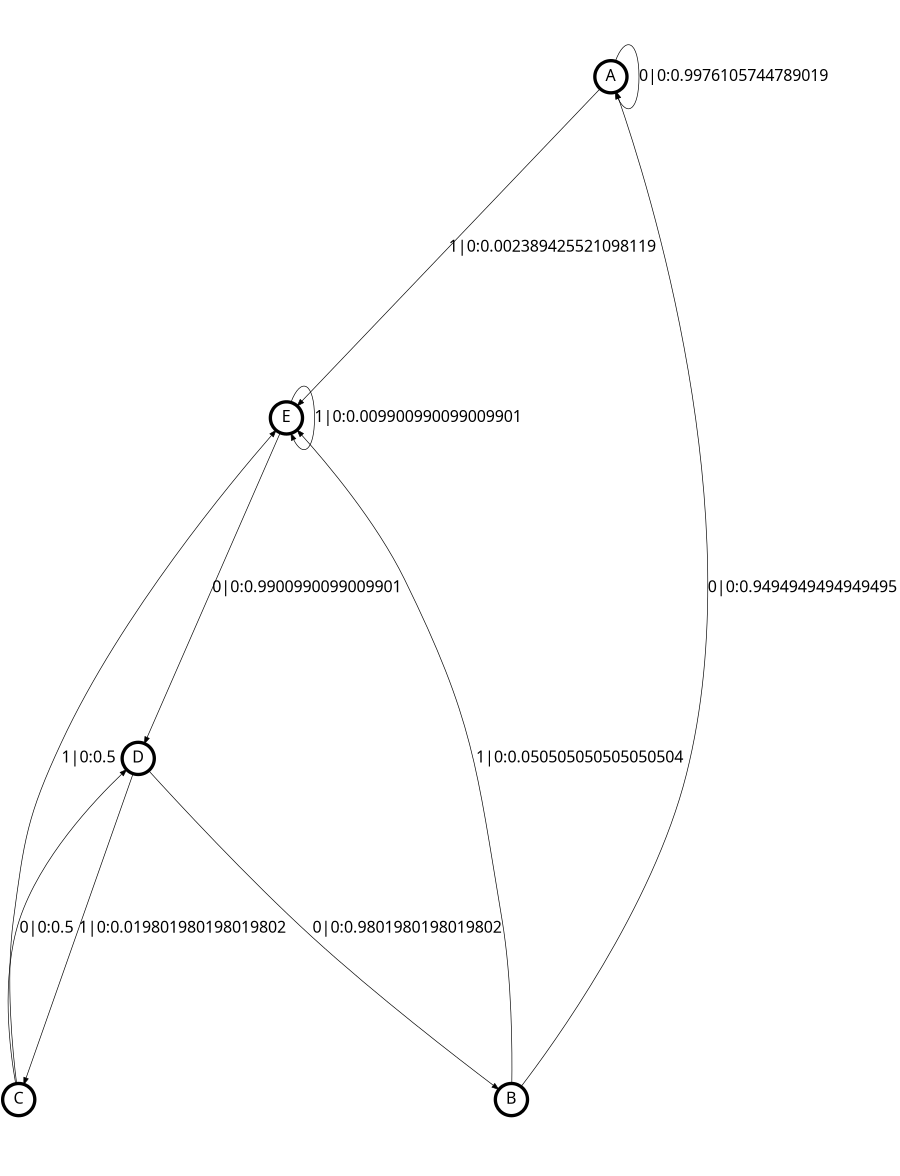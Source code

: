 digraph  {
size = "6,8.5";
ratio = "fill";
node
[shape = circle];
node [fontsize = 24];
node [penwidth = 5];
edge [fontsize = 24];
node [fontname = "CMU Serif Roman"];
graph [fontname = "CMU Serif Roman"];
edge [fontname = "CMU Serif Roman"];
A -> A [label = "0|0:0.9976105744789019\l"];
A -> E [label = "1|0:0.002389425521098119\l"];
B -> A [label = "0|0:0.9494949494949495\l"];
B -> E [label = "1|0:0.050505050505050504\l"];
C -> D [label = "0|0:0.5\l"];
C -> E [label = "1|0:0.5\l"];
D -> B [label = "0|0:0.9801980198019802\l"];
D -> C [label = "1|0:0.019801980198019802\l"];
E -> D [label = "0|0:0.9900990099009901\l"];
E -> E [label = "1|0:0.009900990099009901\l"];
}